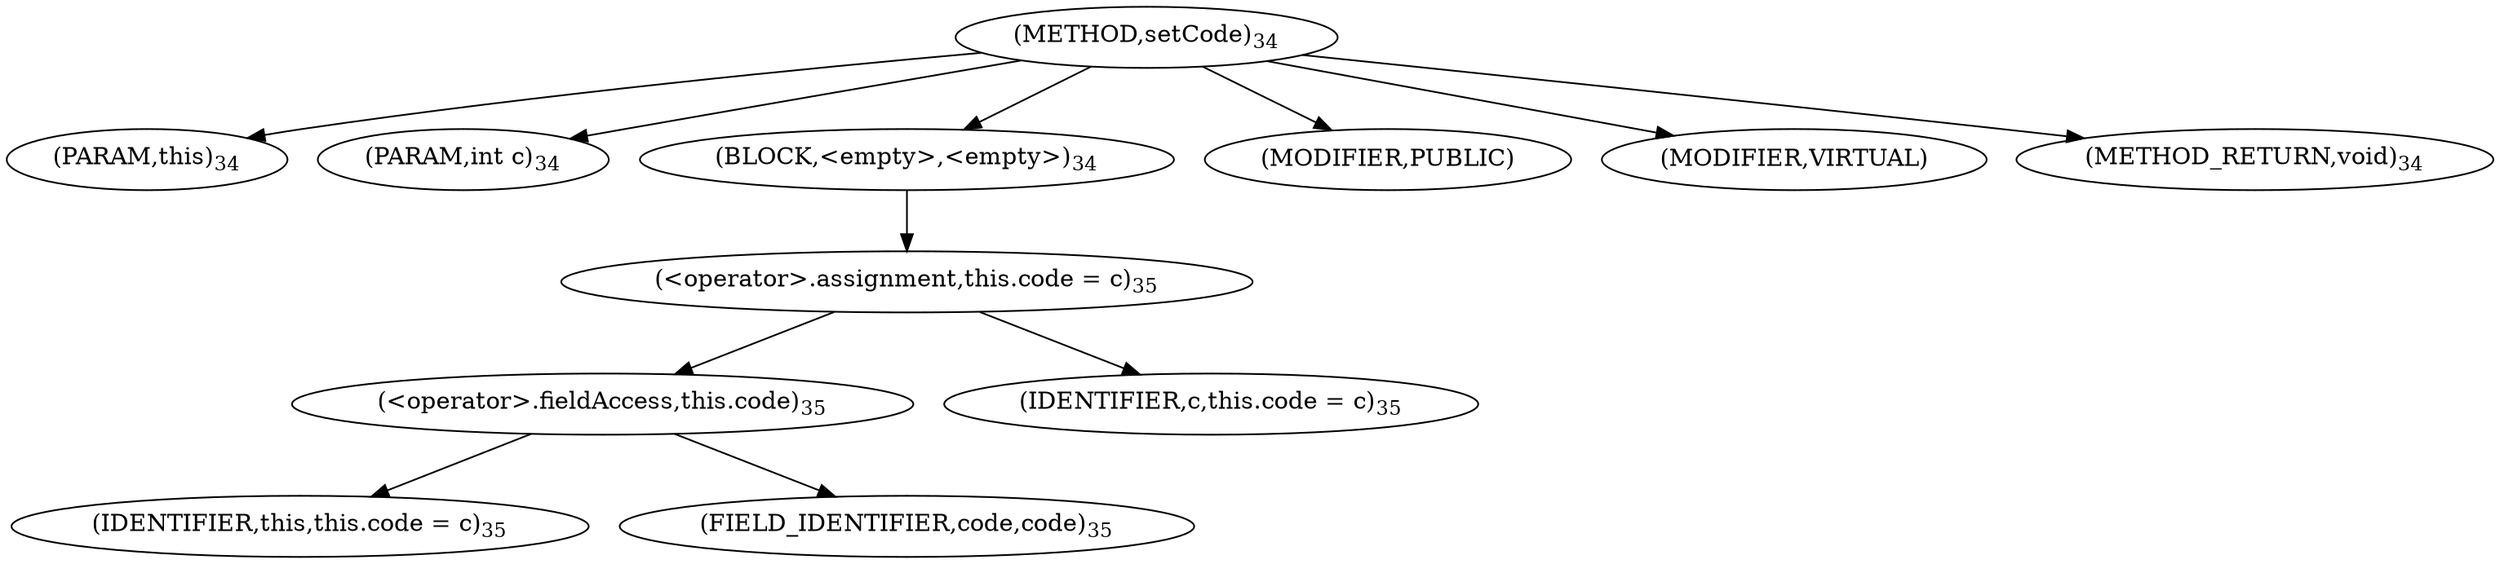 digraph "setCode" {  
"23" [label = <(METHOD,setCode)<SUB>34</SUB>> ]
"24" [label = <(PARAM,this)<SUB>34</SUB>> ]
"25" [label = <(PARAM,int c)<SUB>34</SUB>> ]
"26" [label = <(BLOCK,&lt;empty&gt;,&lt;empty&gt;)<SUB>34</SUB>> ]
"27" [label = <(&lt;operator&gt;.assignment,this.code = c)<SUB>35</SUB>> ]
"28" [label = <(&lt;operator&gt;.fieldAccess,this.code)<SUB>35</SUB>> ]
"29" [label = <(IDENTIFIER,this,this.code = c)<SUB>35</SUB>> ]
"30" [label = <(FIELD_IDENTIFIER,code,code)<SUB>35</SUB>> ]
"31" [label = <(IDENTIFIER,c,this.code = c)<SUB>35</SUB>> ]
"32" [label = <(MODIFIER,PUBLIC)> ]
"33" [label = <(MODIFIER,VIRTUAL)> ]
"34" [label = <(METHOD_RETURN,void)<SUB>34</SUB>> ]
  "23" -> "24" 
  "23" -> "25" 
  "23" -> "26" 
  "23" -> "32" 
  "23" -> "33" 
  "23" -> "34" 
  "26" -> "27" 
  "27" -> "28" 
  "27" -> "31" 
  "28" -> "29" 
  "28" -> "30" 
}
